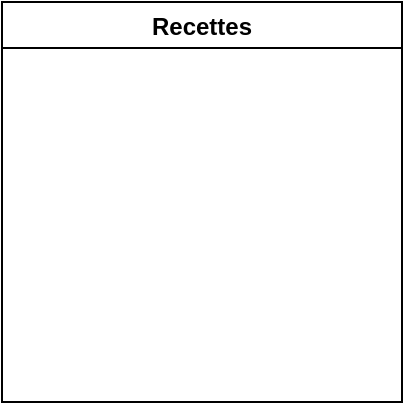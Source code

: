 <mxfile version="16.4.2" type="github">
  <diagram id="j9VpXQ_bf29RApUk1xqj" name="Page-1">
    <mxGraphModel dx="796" dy="481" grid="1" gridSize="10" guides="1" tooltips="1" connect="1" arrows="1" fold="1" page="1" pageScale="1" pageWidth="827" pageHeight="1169" math="0" shadow="0">
      <root>
        <mxCell id="0" />
        <mxCell id="1" parent="0" />
        <mxCell id="7o2BVAr2ZKmrwtrMXjSv-1" value="Recettes" style="swimlane;" vertex="1" parent="1">
          <mxGeometry x="310" y="150" width="200" height="200" as="geometry" />
        </mxCell>
      </root>
    </mxGraphModel>
  </diagram>
</mxfile>
